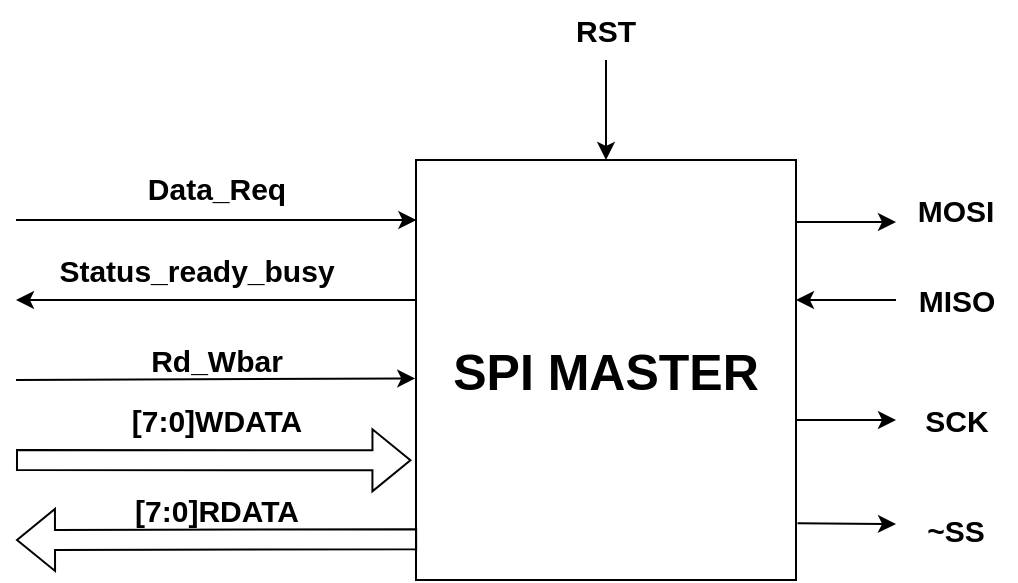<mxfile version="20.1.1" type="github">
  <diagram id="ClvSDSLctYj_k1VwI8lK" name="Page-1">
    <mxGraphModel dx="273" dy="153" grid="1" gridSize="10" guides="1" tooltips="1" connect="1" arrows="1" fold="1" page="1" pageScale="1" pageWidth="850" pageHeight="1100" math="0" shadow="0">
      <root>
        <mxCell id="0" />
        <mxCell id="1" parent="0" />
        <mxCell id="Z197no9oIkUsPz3fdEV5-1" value="&lt;b&gt;&lt;font style=&quot;font-size: 25px;&quot;&gt;SPI MASTER&lt;/font&gt;&lt;/b&gt;" style="rounded=0;whiteSpace=wrap;html=1;" vertex="1" parent="1">
          <mxGeometry x="360" y="210" width="190" height="210" as="geometry" />
        </mxCell>
        <mxCell id="Z197no9oIkUsPz3fdEV5-2" value="" style="endArrow=classic;html=1;rounded=0;fontSize=25;entryX=0.001;entryY=0.143;entryDx=0;entryDy=0;entryPerimeter=0;" edge="1" parent="1" target="Z197no9oIkUsPz3fdEV5-1">
          <mxGeometry width="50" height="50" relative="1" as="geometry">
            <mxPoint x="160" y="240" as="sourcePoint" />
            <mxPoint x="450" y="370" as="targetPoint" />
          </mxGeometry>
        </mxCell>
        <mxCell id="Z197no9oIkUsPz3fdEV5-4" value="" style="endArrow=classic;html=1;rounded=0;fontSize=25;entryX=-0.002;entryY=0.52;entryDx=0;entryDy=0;entryPerimeter=0;exitX=0.003;exitY=0.267;exitDx=0;exitDy=0;exitPerimeter=0;" edge="1" parent="1" target="Z197no9oIkUsPz3fdEV5-1">
          <mxGeometry width="50" height="50" relative="1" as="geometry">
            <mxPoint x="160" y="320" as="sourcePoint" />
            <mxPoint x="450" y="370" as="targetPoint" />
          </mxGeometry>
        </mxCell>
        <mxCell id="Z197no9oIkUsPz3fdEV5-3" value="" style="endArrow=classic;html=1;rounded=0;fontSize=25;entryX=-0.007;entryY=0.17;entryDx=0;entryDy=0;entryPerimeter=0;" edge="1" parent="1">
          <mxGeometry width="50" height="50" relative="1" as="geometry">
            <mxPoint x="360" y="280" as="sourcePoint" />
            <mxPoint x="160" y="280" as="targetPoint" />
          </mxGeometry>
        </mxCell>
        <mxCell id="Z197no9oIkUsPz3fdEV5-5" value="" style="endArrow=classic;html=1;rounded=0;fontSize=25;entryX=-0.012;entryY=0.715;entryDx=0;entryDy=0;entryPerimeter=0;exitX=-0.004;exitY=0.364;exitDx=0;exitDy=0;exitPerimeter=0;shape=flexArrow;" edge="1" parent="1" target="Z197no9oIkUsPz3fdEV5-1">
          <mxGeometry width="50" height="50" relative="1" as="geometry">
            <mxPoint x="160" y="360" as="sourcePoint" />
            <mxPoint x="450" y="370" as="targetPoint" />
          </mxGeometry>
        </mxCell>
        <mxCell id="Z197no9oIkUsPz3fdEV5-6" value="" style="endArrow=classic;html=1;rounded=0;fontSize=25;entryX=0.008;entryY=0.464;entryDx=0;entryDy=0;entryPerimeter=0;shape=flexArrow;exitX=0.003;exitY=0.903;exitDx=0;exitDy=0;exitPerimeter=0;" edge="1" parent="1" source="Z197no9oIkUsPz3fdEV5-1">
          <mxGeometry width="50" height="50" relative="1" as="geometry">
            <mxPoint x="450" y="370" as="sourcePoint" />
            <mxPoint x="160" y="400" as="targetPoint" />
          </mxGeometry>
        </mxCell>
        <mxCell id="Z197no9oIkUsPz3fdEV5-7" value="&lt;font style=&quot;font-size: 15px;&quot;&gt;&lt;b&gt;Data_Req&lt;/b&gt;&lt;/font&gt;" style="text;html=1;align=center;verticalAlign=middle;resizable=0;points=[];autosize=1;strokeColor=none;fillColor=none;fontSize=25;" vertex="1" parent="1">
          <mxGeometry x="215" y="200" width="90" height="40" as="geometry" />
        </mxCell>
        <mxCell id="Z197no9oIkUsPz3fdEV5-8" value="&lt;b&gt;Rd_Wbar&lt;/b&gt;" style="text;html=1;align=center;verticalAlign=middle;resizable=0;points=[];autosize=1;strokeColor=none;fillColor=none;fontSize=15;" vertex="1" parent="1">
          <mxGeometry x="215" y="295" width="90" height="30" as="geometry" />
        </mxCell>
        <mxCell id="Z197no9oIkUsPz3fdEV5-9" value="&lt;b&gt;[7:0]RDATA&lt;/b&gt;" style="text;html=1;align=center;verticalAlign=middle;resizable=0;points=[];autosize=1;strokeColor=none;fillColor=none;fontSize=15;" vertex="1" parent="1">
          <mxGeometry x="205" y="370" width="110" height="30" as="geometry" />
        </mxCell>
        <mxCell id="Z197no9oIkUsPz3fdEV5-10" value="&lt;b&gt;Status_ready_busy&lt;/b&gt;" style="text;html=1;align=center;verticalAlign=middle;resizable=0;points=[];autosize=1;strokeColor=none;fillColor=none;fontSize=15;" vertex="1" parent="1">
          <mxGeometry x="170" y="250" width="160" height="30" as="geometry" />
        </mxCell>
        <mxCell id="Z197no9oIkUsPz3fdEV5-11" value="&lt;b&gt;[7:0]WDATA&lt;/b&gt;" style="text;html=1;align=center;verticalAlign=middle;resizable=0;points=[];autosize=1;strokeColor=none;fillColor=none;fontSize=15;" vertex="1" parent="1">
          <mxGeometry x="205" y="325" width="110" height="30" as="geometry" />
        </mxCell>
        <mxCell id="Z197no9oIkUsPz3fdEV5-19" value="" style="endArrow=classic;html=1;rounded=0;shadow=0;fontSize=15;entryX=0.5;entryY=0;entryDx=0;entryDy=0;" edge="1" parent="1" target="Z197no9oIkUsPz3fdEV5-1">
          <mxGeometry width="50" height="50" relative="1" as="geometry">
            <mxPoint x="455" y="160" as="sourcePoint" />
            <mxPoint x="360" y="210" as="targetPoint" />
          </mxGeometry>
        </mxCell>
        <mxCell id="Z197no9oIkUsPz3fdEV5-20" value="&lt;b&gt;RST&lt;/b&gt;" style="text;html=1;strokeColor=none;fillColor=none;align=center;verticalAlign=middle;whiteSpace=wrap;rounded=0;fontSize=15;" vertex="1" parent="1">
          <mxGeometry x="425" y="130" width="60" height="30" as="geometry" />
        </mxCell>
        <mxCell id="Z197no9oIkUsPz3fdEV5-21" value="" style="endArrow=classic;html=1;rounded=0;shadow=0;fontSize=15;" edge="1" parent="1">
          <mxGeometry width="50" height="50" relative="1" as="geometry">
            <mxPoint x="550" y="241" as="sourcePoint" />
            <mxPoint x="600" y="241" as="targetPoint" />
          </mxGeometry>
        </mxCell>
        <mxCell id="Z197no9oIkUsPz3fdEV5-22" value="&lt;b&gt;MOSI&lt;/b&gt;" style="text;html=1;strokeColor=none;fillColor=none;align=center;verticalAlign=middle;whiteSpace=wrap;rounded=0;fontSize=15;" vertex="1" parent="1">
          <mxGeometry x="600" y="220" width="60" height="30" as="geometry" />
        </mxCell>
        <mxCell id="Z197no9oIkUsPz3fdEV5-23" value="" style="endArrow=classic;html=1;rounded=0;shadow=0;fontSize=15;" edge="1" parent="1">
          <mxGeometry width="50" height="50" relative="1" as="geometry">
            <mxPoint x="600" y="280" as="sourcePoint" />
            <mxPoint x="550" y="280" as="targetPoint" />
          </mxGeometry>
        </mxCell>
        <mxCell id="Z197no9oIkUsPz3fdEV5-24" value="&lt;b&gt;MISO&lt;/b&gt;" style="text;html=1;align=center;verticalAlign=middle;resizable=0;points=[];autosize=1;strokeColor=none;fillColor=none;fontSize=15;" vertex="1" parent="1">
          <mxGeometry x="600" y="265" width="60" height="30" as="geometry" />
        </mxCell>
        <mxCell id="Z197no9oIkUsPz3fdEV5-25" value="" style="endArrow=classic;html=1;rounded=0;shadow=0;fontSize=15;" edge="1" parent="1">
          <mxGeometry width="50" height="50" relative="1" as="geometry">
            <mxPoint x="550" y="340" as="sourcePoint" />
            <mxPoint x="600" y="340" as="targetPoint" />
          </mxGeometry>
        </mxCell>
        <mxCell id="Z197no9oIkUsPz3fdEV5-26" value="&lt;b&gt;SCK&lt;/b&gt;" style="text;html=1;align=center;verticalAlign=middle;resizable=0;points=[];autosize=1;strokeColor=none;fillColor=none;fontSize=15;" vertex="1" parent="1">
          <mxGeometry x="600" y="325" width="60" height="30" as="geometry" />
        </mxCell>
        <mxCell id="Z197no9oIkUsPz3fdEV5-27" value="" style="endArrow=classic;html=1;rounded=0;shadow=0;fontSize=15;exitX=1.004;exitY=0.865;exitDx=0;exitDy=0;exitPerimeter=0;" edge="1" parent="1" source="Z197no9oIkUsPz3fdEV5-1">
          <mxGeometry width="50" height="50" relative="1" as="geometry">
            <mxPoint x="550" y="340" as="sourcePoint" />
            <mxPoint x="600" y="392" as="targetPoint" />
          </mxGeometry>
        </mxCell>
        <mxCell id="Z197no9oIkUsPz3fdEV5-29" value="&lt;b&gt;~SS&lt;/b&gt;" style="text;html=1;strokeColor=none;fillColor=none;align=center;verticalAlign=middle;whiteSpace=wrap;rounded=0;fontSize=15;" vertex="1" parent="1">
          <mxGeometry x="600" y="380" width="60" height="30" as="geometry" />
        </mxCell>
      </root>
    </mxGraphModel>
  </diagram>
</mxfile>
